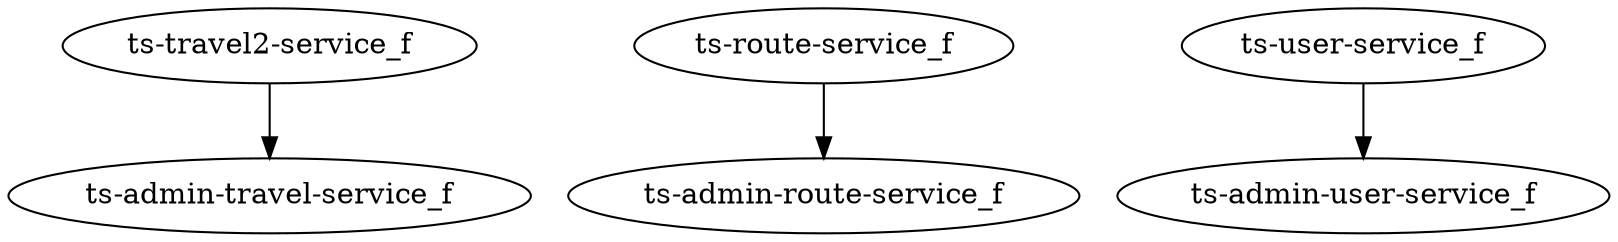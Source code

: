 digraph g {
   "ts-travel2-service_f" -> "ts-admin-travel-service_f" [arrowtail=none, arrowhead=normal]; 
   "ts-route-service_f" -> "ts-admin-route-service_f" [arrowtail=none, arrowhead=normal]; 
   "ts-user-service_f" -> "ts-admin-user-service_f" [arrowtail=none, arrowhead=normal]; 
}